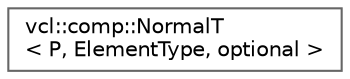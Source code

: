 digraph "Graphical Class Hierarchy"
{
 // LATEX_PDF_SIZE
  bgcolor="transparent";
  edge [fontname=Helvetica,fontsize=10,labelfontname=Helvetica,labelfontsize=10];
  node [fontname=Helvetica,fontsize=10,shape=box,height=0.2,width=0.4];
  rankdir="LR";
  Node0 [label="vcl::comp::NormalT\l\< P, ElementType, optional \>",height=0.2,width=0.4,color="grey40", fillcolor="white", style="filled",URL="$classvcl_1_1comp_1_1NormalT.html",tooltip=" "];
}
